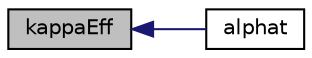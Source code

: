 digraph "kappaEff"
{
  bgcolor="transparent";
  edge [fontname="Helvetica",fontsize="10",labelfontname="Helvetica",labelfontsize="10"];
  node [fontname="Helvetica",fontsize="10",shape=record];
  rankdir="LR";
  Node1 [label="kappaEff",height=0.2,width=0.4,color="black", fillcolor="grey75", style="filled", fontcolor="black"];
  Node1 -> Node2 [dir="back",color="midnightblue",fontsize="10",style="solid",fontname="Helvetica"];
  Node2 [label="alphat",height=0.2,width=0.4,color="black",URL="$a00609.html#aec130753476daa0e517b9adfbcd744ab",tooltip="Return the turbulent thermal diffusivity for enthalpy [kg/m/s]. "];
}
